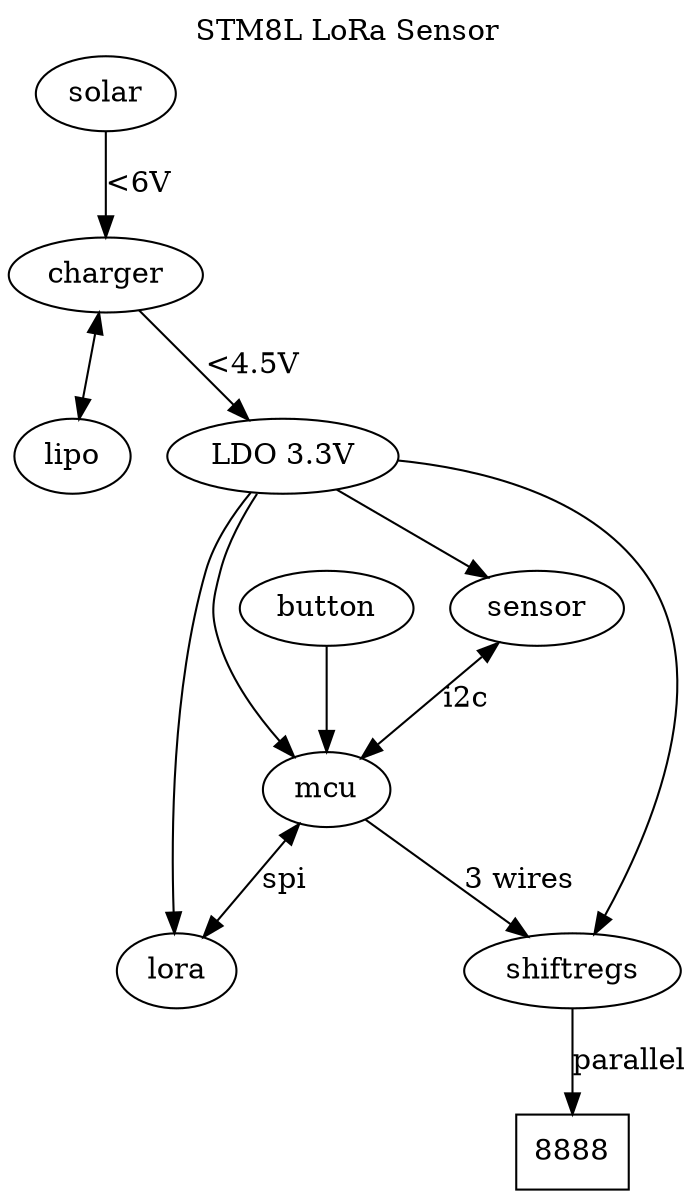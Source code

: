# make image: dot -Tpng ./dev.dot -o dev.png && xdg-open ./dev.png

digraph Device {
 labelloc=t;
 label="STM8L LoRa Sensor";

 solar -> charger [label="<6V"];
 charger -> lipo [dir=both];
 charger -> ldo [label="<4.5V"];
 ldo -> mcu;
 ldo -> sensor;
 ldo -> lora;
 ldo -> shiftregs;
 sensor -> mcu [dir=both, label="i2c"];
 button -> mcu;
 mcu -> lora [dir=both,label="spi"];
 mcu -> shiftregs [label="3 wires"];
 shiftregs -> display [label="parallel"];

 display [shape=polygon,sides=4,skew=0,label="8888"]
 ldo [label="LDO 3.3V"];
}
